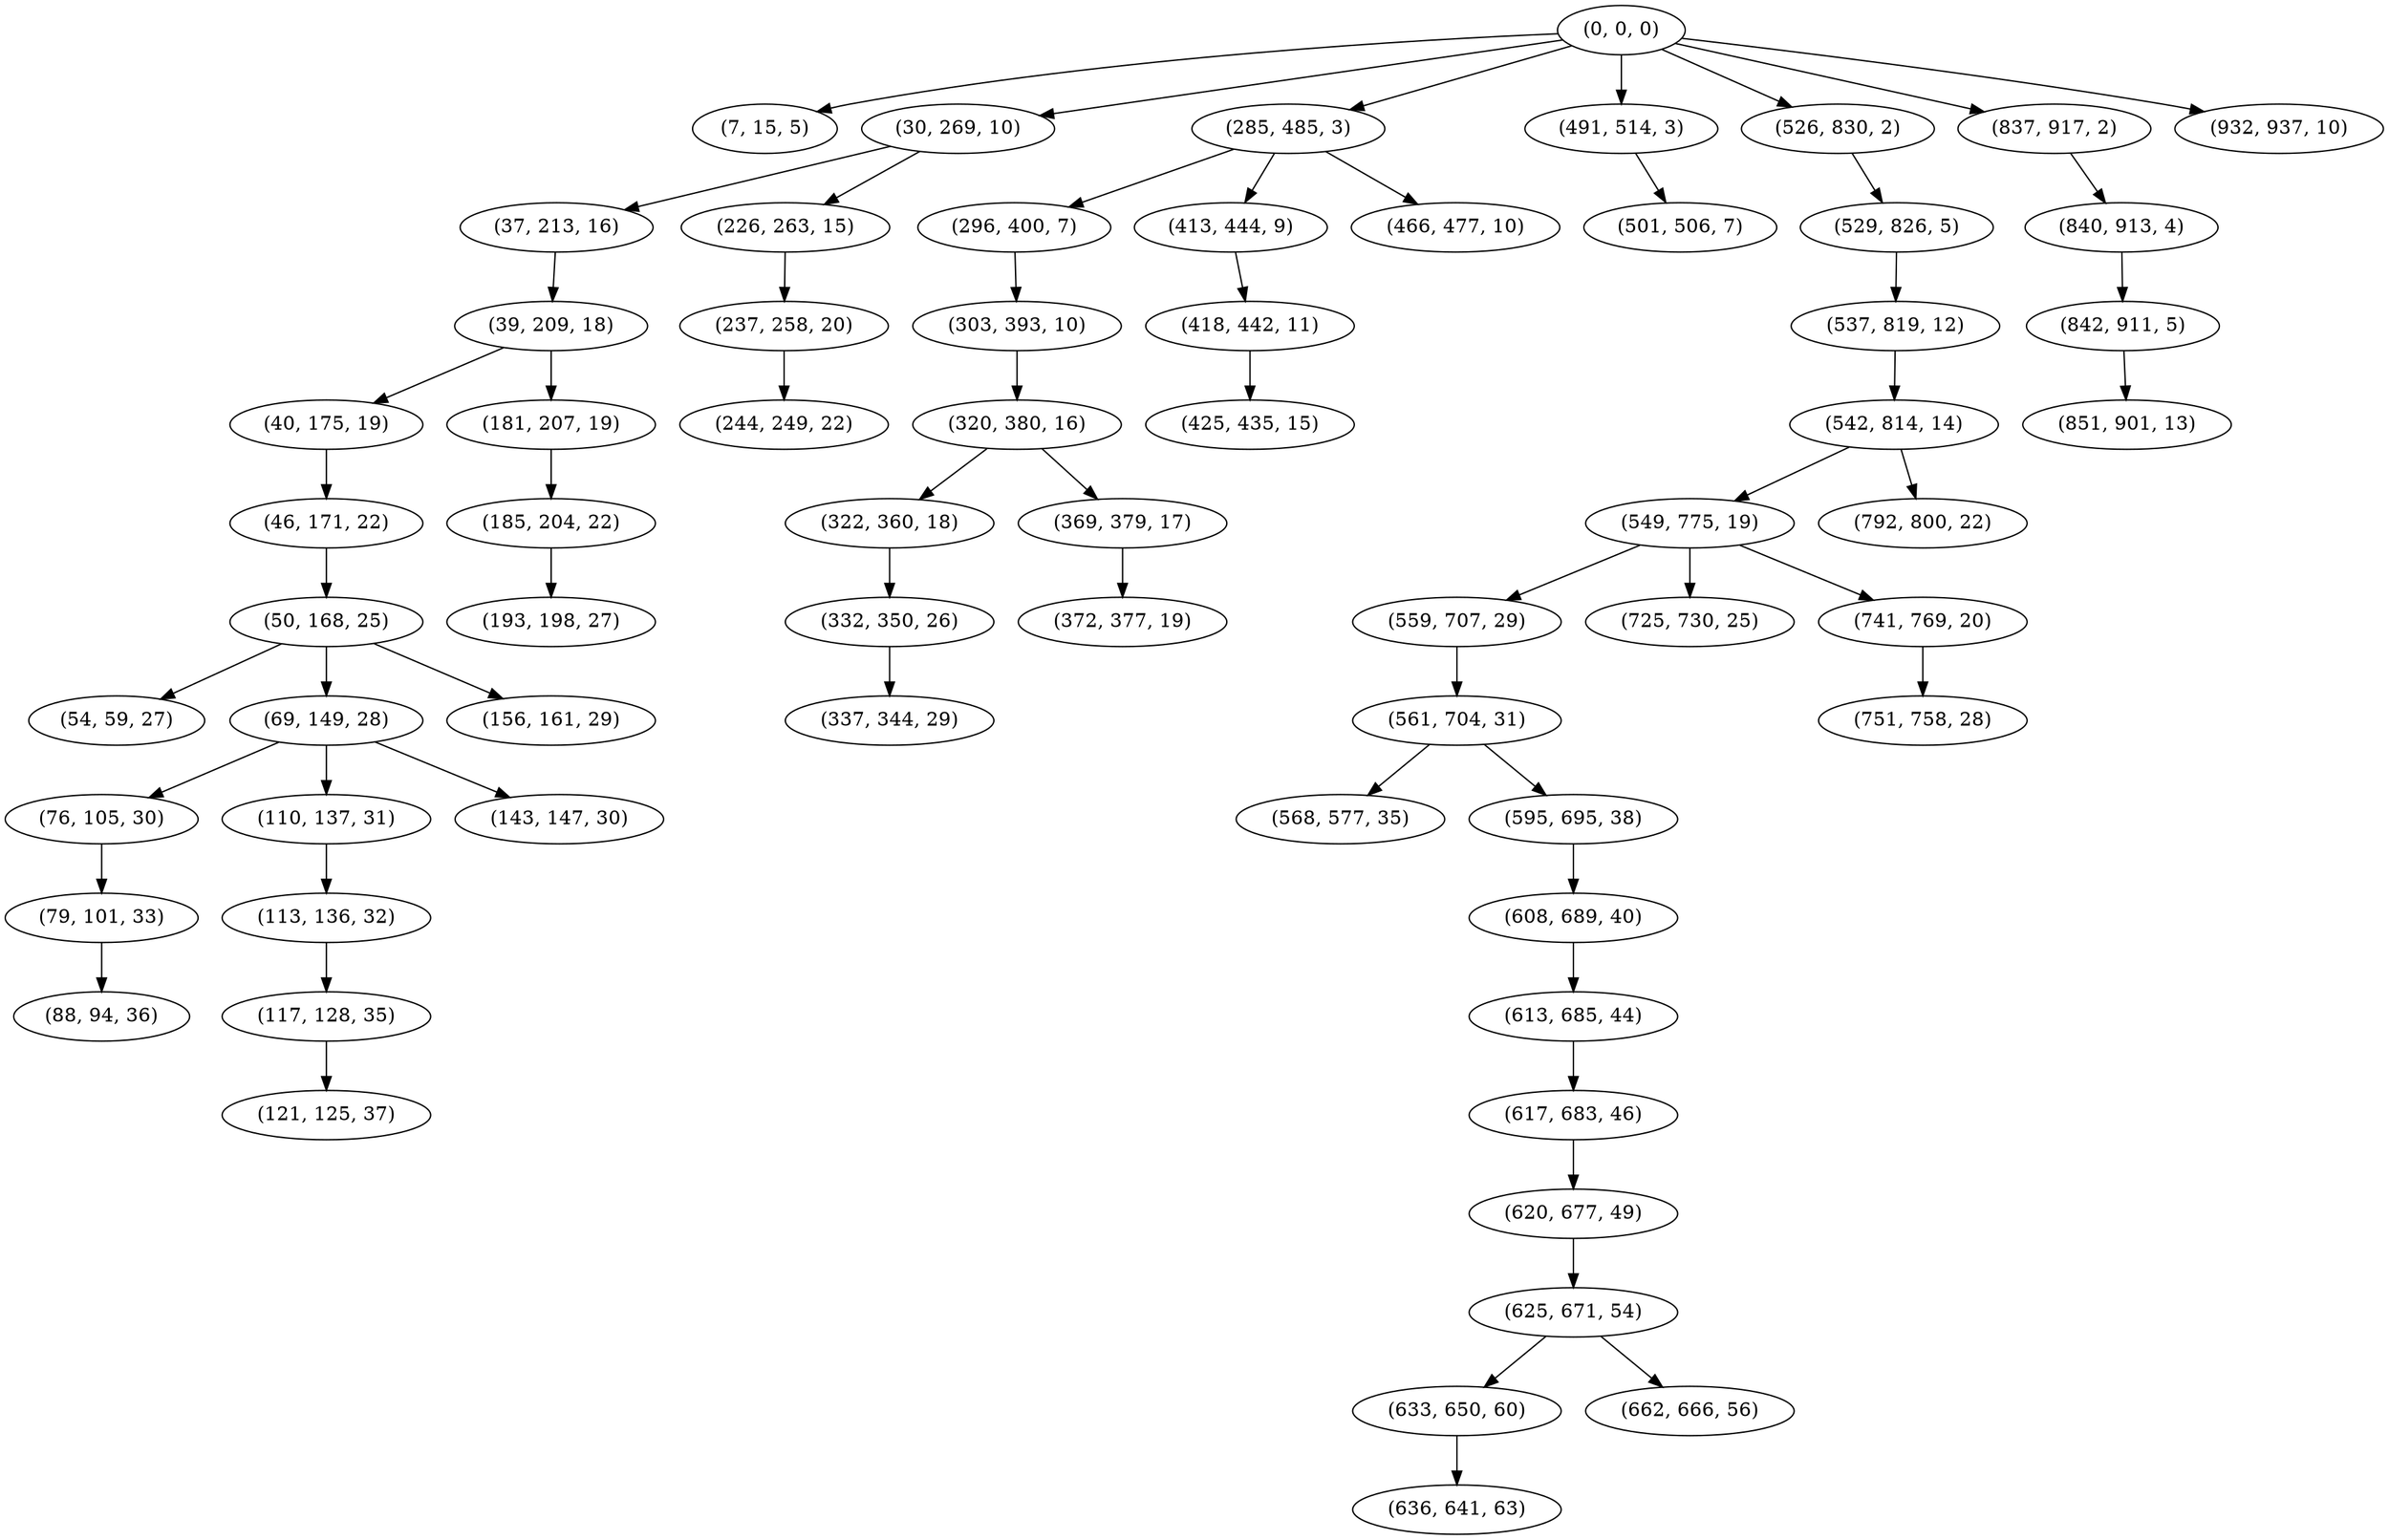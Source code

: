 digraph tree {
    "(0, 0, 0)";
    "(7, 15, 5)";
    "(30, 269, 10)";
    "(37, 213, 16)";
    "(39, 209, 18)";
    "(40, 175, 19)";
    "(46, 171, 22)";
    "(50, 168, 25)";
    "(54, 59, 27)";
    "(69, 149, 28)";
    "(76, 105, 30)";
    "(79, 101, 33)";
    "(88, 94, 36)";
    "(110, 137, 31)";
    "(113, 136, 32)";
    "(117, 128, 35)";
    "(121, 125, 37)";
    "(143, 147, 30)";
    "(156, 161, 29)";
    "(181, 207, 19)";
    "(185, 204, 22)";
    "(193, 198, 27)";
    "(226, 263, 15)";
    "(237, 258, 20)";
    "(244, 249, 22)";
    "(285, 485, 3)";
    "(296, 400, 7)";
    "(303, 393, 10)";
    "(320, 380, 16)";
    "(322, 360, 18)";
    "(332, 350, 26)";
    "(337, 344, 29)";
    "(369, 379, 17)";
    "(372, 377, 19)";
    "(413, 444, 9)";
    "(418, 442, 11)";
    "(425, 435, 15)";
    "(466, 477, 10)";
    "(491, 514, 3)";
    "(501, 506, 7)";
    "(526, 830, 2)";
    "(529, 826, 5)";
    "(537, 819, 12)";
    "(542, 814, 14)";
    "(549, 775, 19)";
    "(559, 707, 29)";
    "(561, 704, 31)";
    "(568, 577, 35)";
    "(595, 695, 38)";
    "(608, 689, 40)";
    "(613, 685, 44)";
    "(617, 683, 46)";
    "(620, 677, 49)";
    "(625, 671, 54)";
    "(633, 650, 60)";
    "(636, 641, 63)";
    "(662, 666, 56)";
    "(725, 730, 25)";
    "(741, 769, 20)";
    "(751, 758, 28)";
    "(792, 800, 22)";
    "(837, 917, 2)";
    "(840, 913, 4)";
    "(842, 911, 5)";
    "(851, 901, 13)";
    "(932, 937, 10)";
    "(0, 0, 0)" -> "(7, 15, 5)";
    "(0, 0, 0)" -> "(30, 269, 10)";
    "(0, 0, 0)" -> "(285, 485, 3)";
    "(0, 0, 0)" -> "(491, 514, 3)";
    "(0, 0, 0)" -> "(526, 830, 2)";
    "(0, 0, 0)" -> "(837, 917, 2)";
    "(0, 0, 0)" -> "(932, 937, 10)";
    "(30, 269, 10)" -> "(37, 213, 16)";
    "(30, 269, 10)" -> "(226, 263, 15)";
    "(37, 213, 16)" -> "(39, 209, 18)";
    "(39, 209, 18)" -> "(40, 175, 19)";
    "(39, 209, 18)" -> "(181, 207, 19)";
    "(40, 175, 19)" -> "(46, 171, 22)";
    "(46, 171, 22)" -> "(50, 168, 25)";
    "(50, 168, 25)" -> "(54, 59, 27)";
    "(50, 168, 25)" -> "(69, 149, 28)";
    "(50, 168, 25)" -> "(156, 161, 29)";
    "(69, 149, 28)" -> "(76, 105, 30)";
    "(69, 149, 28)" -> "(110, 137, 31)";
    "(69, 149, 28)" -> "(143, 147, 30)";
    "(76, 105, 30)" -> "(79, 101, 33)";
    "(79, 101, 33)" -> "(88, 94, 36)";
    "(110, 137, 31)" -> "(113, 136, 32)";
    "(113, 136, 32)" -> "(117, 128, 35)";
    "(117, 128, 35)" -> "(121, 125, 37)";
    "(181, 207, 19)" -> "(185, 204, 22)";
    "(185, 204, 22)" -> "(193, 198, 27)";
    "(226, 263, 15)" -> "(237, 258, 20)";
    "(237, 258, 20)" -> "(244, 249, 22)";
    "(285, 485, 3)" -> "(296, 400, 7)";
    "(285, 485, 3)" -> "(413, 444, 9)";
    "(285, 485, 3)" -> "(466, 477, 10)";
    "(296, 400, 7)" -> "(303, 393, 10)";
    "(303, 393, 10)" -> "(320, 380, 16)";
    "(320, 380, 16)" -> "(322, 360, 18)";
    "(320, 380, 16)" -> "(369, 379, 17)";
    "(322, 360, 18)" -> "(332, 350, 26)";
    "(332, 350, 26)" -> "(337, 344, 29)";
    "(369, 379, 17)" -> "(372, 377, 19)";
    "(413, 444, 9)" -> "(418, 442, 11)";
    "(418, 442, 11)" -> "(425, 435, 15)";
    "(491, 514, 3)" -> "(501, 506, 7)";
    "(526, 830, 2)" -> "(529, 826, 5)";
    "(529, 826, 5)" -> "(537, 819, 12)";
    "(537, 819, 12)" -> "(542, 814, 14)";
    "(542, 814, 14)" -> "(549, 775, 19)";
    "(542, 814, 14)" -> "(792, 800, 22)";
    "(549, 775, 19)" -> "(559, 707, 29)";
    "(549, 775, 19)" -> "(725, 730, 25)";
    "(549, 775, 19)" -> "(741, 769, 20)";
    "(559, 707, 29)" -> "(561, 704, 31)";
    "(561, 704, 31)" -> "(568, 577, 35)";
    "(561, 704, 31)" -> "(595, 695, 38)";
    "(595, 695, 38)" -> "(608, 689, 40)";
    "(608, 689, 40)" -> "(613, 685, 44)";
    "(613, 685, 44)" -> "(617, 683, 46)";
    "(617, 683, 46)" -> "(620, 677, 49)";
    "(620, 677, 49)" -> "(625, 671, 54)";
    "(625, 671, 54)" -> "(633, 650, 60)";
    "(625, 671, 54)" -> "(662, 666, 56)";
    "(633, 650, 60)" -> "(636, 641, 63)";
    "(741, 769, 20)" -> "(751, 758, 28)";
    "(837, 917, 2)" -> "(840, 913, 4)";
    "(840, 913, 4)" -> "(842, 911, 5)";
    "(842, 911, 5)" -> "(851, 901, 13)";
}
